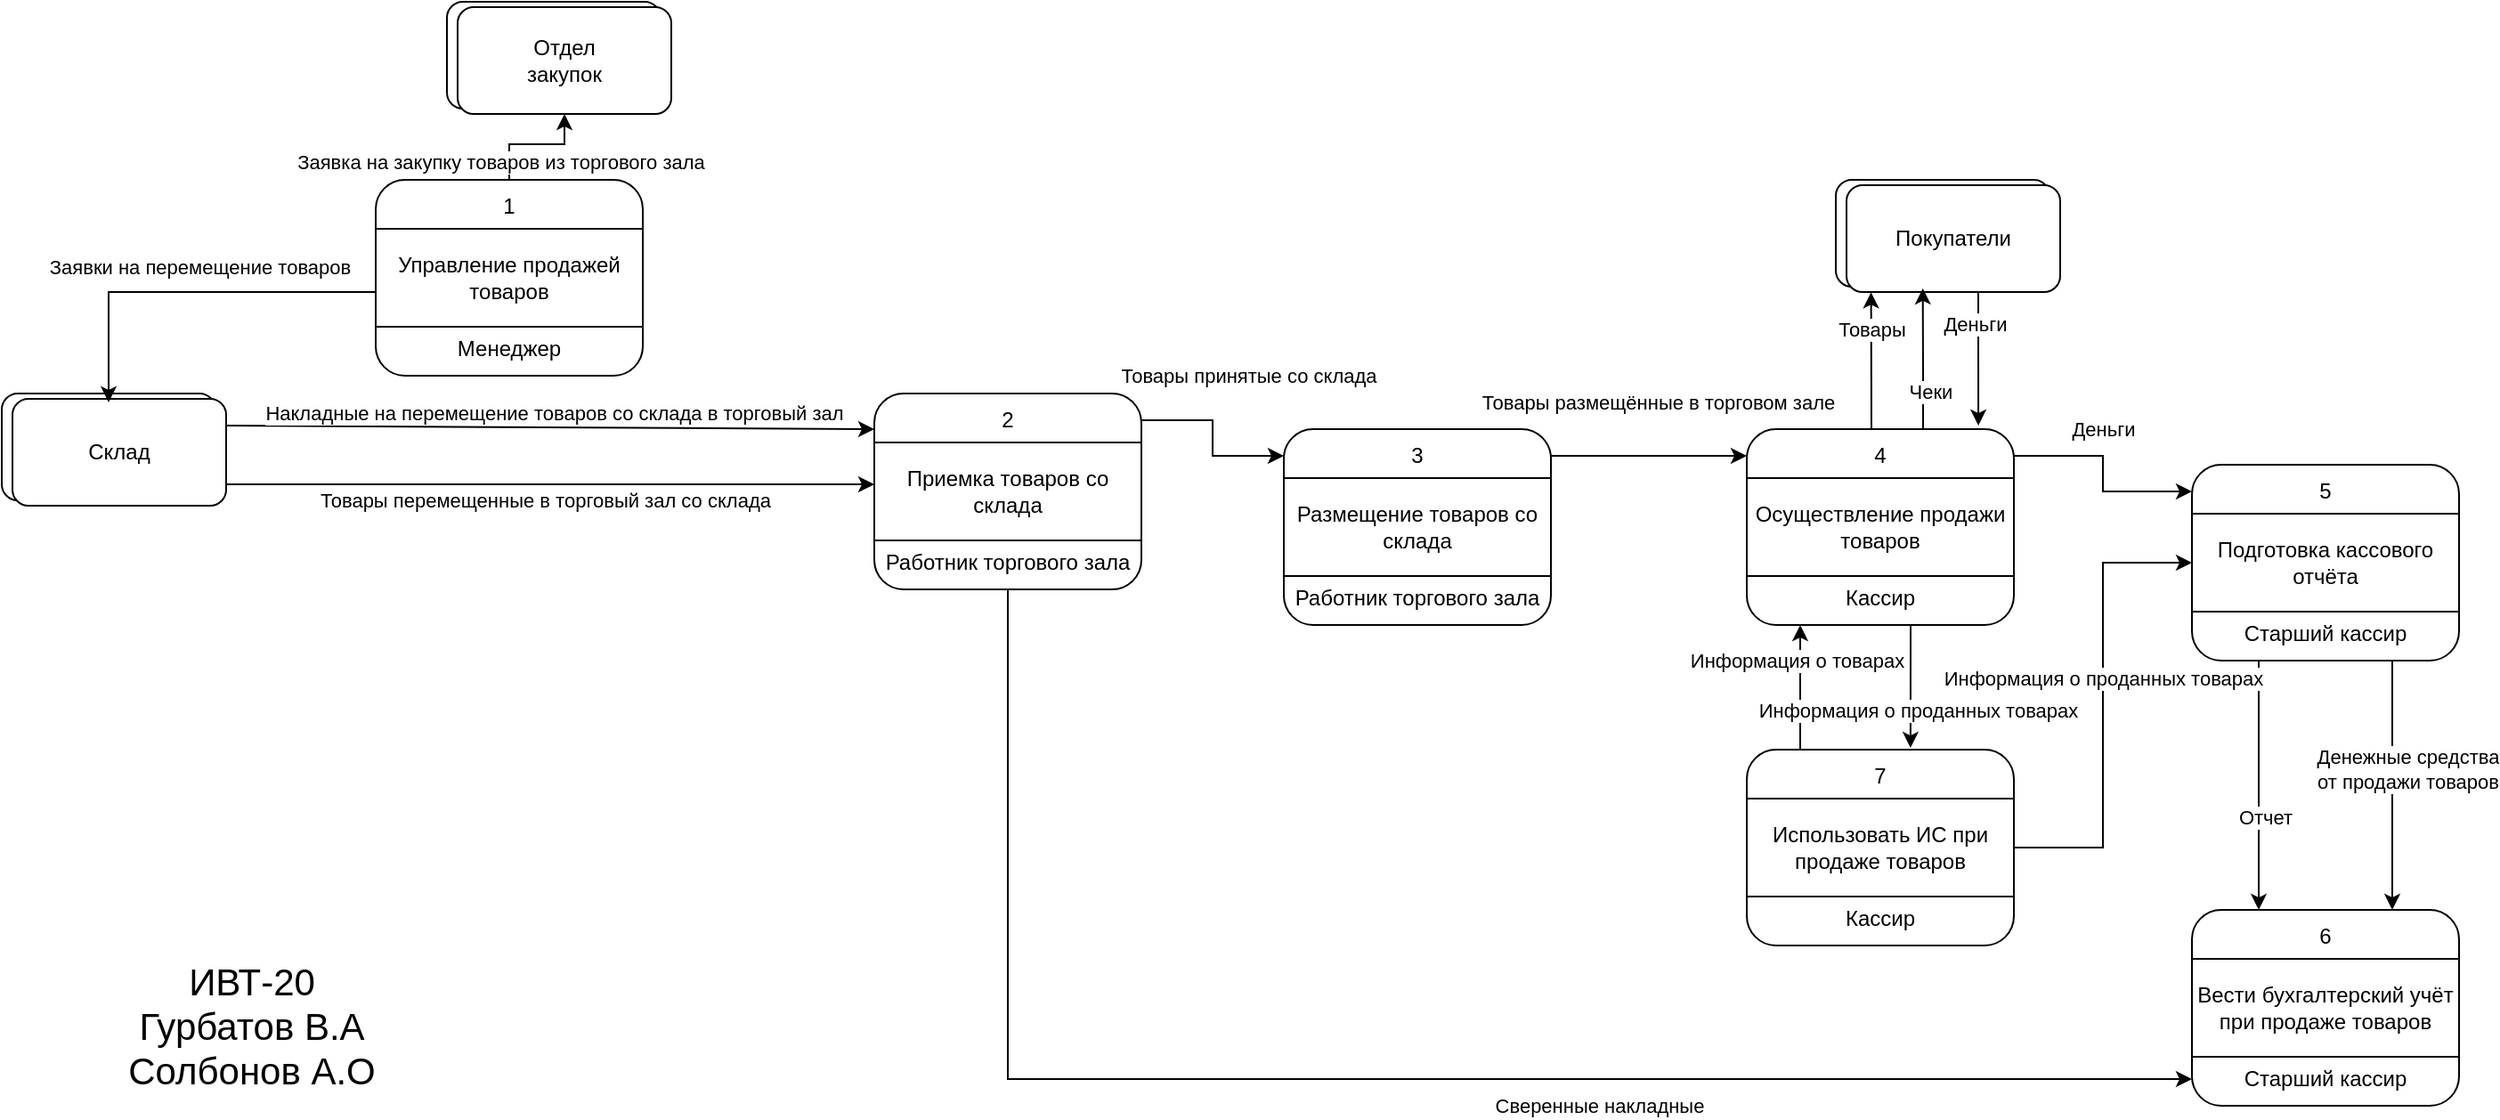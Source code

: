 <mxfile version="23.1.8" type="google">
  <diagram name="Страница — 1" id="NxaLTqeIRAYLlfxEEDLj">
    <mxGraphModel grid="1" page="1" gridSize="10" guides="1" tooltips="1" connect="1" arrows="1" fold="1" pageScale="1" pageWidth="827" pageHeight="1169" math="0" shadow="0">
      <root>
        <mxCell id="0" />
        <mxCell id="1" parent="0" />
        <mxCell id="mNc-NewhYIFfLtUe3BDq-7" value="" style="group" vertex="1" connectable="0" parent="1">
          <mxGeometry x="160" y="110" width="150" height="110" as="geometry" />
        </mxCell>
        <mxCell id="mNc-NewhYIFfLtUe3BDq-1" value="" style="rounded=1;whiteSpace=wrap;html=1;" vertex="1" parent="mNc-NewhYIFfLtUe3BDq-7">
          <mxGeometry width="150" height="110" as="geometry" />
        </mxCell>
        <mxCell id="mNc-NewhYIFfLtUe3BDq-2" value="" style="endArrow=none;html=1;rounded=0;exitX=0;exitY=0.75;exitDx=0;exitDy=0;entryX=1;entryY=0.75;entryDx=0;entryDy=0;strokeWidth=1;jumpSize=6;shadow=0;" edge="1" parent="mNc-NewhYIFfLtUe3BDq-7" source="mNc-NewhYIFfLtUe3BDq-1" target="mNc-NewhYIFfLtUe3BDq-1">
          <mxGeometry width="50" height="50" relative="1" as="geometry">
            <mxPoint y="40" as="sourcePoint" />
            <mxPoint x="120" y="40" as="targetPoint" />
            <Array as="points" />
          </mxGeometry>
        </mxCell>
        <mxCell id="mNc-NewhYIFfLtUe3BDq-3" value="" style="endArrow=none;html=1;rounded=0;exitX=0;exitY=0.25;exitDx=0;exitDy=0;entryX=1;entryY=0.25;entryDx=0;entryDy=0;strokeWidth=1;" edge="1" parent="mNc-NewhYIFfLtUe3BDq-7" source="mNc-NewhYIFfLtUe3BDq-1" target="mNc-NewhYIFfLtUe3BDq-1">
          <mxGeometry width="50" height="50" relative="1" as="geometry">
            <mxPoint x="-20" y="20" as="sourcePoint" />
            <mxPoint x="120" y="20" as="targetPoint" />
          </mxGeometry>
        </mxCell>
        <mxCell id="mNc-NewhYIFfLtUe3BDq-4" value="1" style="text;html=1;align=center;verticalAlign=middle;whiteSpace=wrap;rounded=0;" vertex="1" parent="mNc-NewhYIFfLtUe3BDq-7">
          <mxGeometry width="150" height="30" as="geometry" />
        </mxCell>
        <mxCell id="mNc-NewhYIFfLtUe3BDq-5" value="Управление продажей товаров" style="text;html=1;align=center;verticalAlign=middle;whiteSpace=wrap;rounded=0;" vertex="1" parent="mNc-NewhYIFfLtUe3BDq-7">
          <mxGeometry y="30" width="150" height="50" as="geometry" />
        </mxCell>
        <mxCell id="mNc-NewhYIFfLtUe3BDq-6" value="Менеджер" style="text;html=1;align=center;verticalAlign=middle;whiteSpace=wrap;rounded=0;" vertex="1" parent="mNc-NewhYIFfLtUe3BDq-7">
          <mxGeometry y="80" width="150" height="30" as="geometry" />
        </mxCell>
        <mxCell id="mNc-NewhYIFfLtUe3BDq-12" value="" style="group" vertex="1" connectable="0" parent="1">
          <mxGeometry x="200" y="10" width="126" height="63" as="geometry" />
        </mxCell>
        <mxCell id="mNc-NewhYIFfLtUe3BDq-9" value="" style="rounded=1;whiteSpace=wrap;html=1;" vertex="1" parent="mNc-NewhYIFfLtUe3BDq-12">
          <mxGeometry width="120" height="60" as="geometry" />
        </mxCell>
        <mxCell id="mNc-NewhYIFfLtUe3BDq-10" value="" style="rounded=1;whiteSpace=wrap;html=1;" vertex="1" parent="mNc-NewhYIFfLtUe3BDq-12">
          <mxGeometry x="6" y="3" width="120" height="60" as="geometry" />
        </mxCell>
        <mxCell id="mNc-NewhYIFfLtUe3BDq-11" value="Отдел закупок" style="text;html=1;align=center;verticalAlign=middle;whiteSpace=wrap;rounded=0;" vertex="1" parent="mNc-NewhYIFfLtUe3BDq-12">
          <mxGeometry x="36" y="18" width="60" height="30" as="geometry" />
        </mxCell>
        <mxCell id="mNc-NewhYIFfLtUe3BDq-14" value="" style="group" vertex="1" connectable="0" parent="1">
          <mxGeometry x="440" y="230" width="150" height="110" as="geometry" />
        </mxCell>
        <mxCell id="mNc-NewhYIFfLtUe3BDq-15" value="" style="rounded=1;whiteSpace=wrap;html=1;" vertex="1" parent="mNc-NewhYIFfLtUe3BDq-14">
          <mxGeometry width="150" height="110" as="geometry" />
        </mxCell>
        <mxCell id="mNc-NewhYIFfLtUe3BDq-16" value="" style="endArrow=none;html=1;rounded=0;exitX=0;exitY=0.75;exitDx=0;exitDy=0;entryX=1;entryY=0.75;entryDx=0;entryDy=0;strokeWidth=1;jumpSize=6;shadow=0;" edge="1" parent="mNc-NewhYIFfLtUe3BDq-14" source="mNc-NewhYIFfLtUe3BDq-15" target="mNc-NewhYIFfLtUe3BDq-15">
          <mxGeometry width="50" height="50" relative="1" as="geometry">
            <mxPoint y="40" as="sourcePoint" />
            <mxPoint x="120" y="40" as="targetPoint" />
            <Array as="points" />
          </mxGeometry>
        </mxCell>
        <mxCell id="mNc-NewhYIFfLtUe3BDq-17" value="" style="endArrow=none;html=1;rounded=0;exitX=0;exitY=0.25;exitDx=0;exitDy=0;entryX=1;entryY=0.25;entryDx=0;entryDy=0;strokeWidth=1;" edge="1" parent="mNc-NewhYIFfLtUe3BDq-14" source="mNc-NewhYIFfLtUe3BDq-15" target="mNc-NewhYIFfLtUe3BDq-15">
          <mxGeometry width="50" height="50" relative="1" as="geometry">
            <mxPoint x="-20" y="20" as="sourcePoint" />
            <mxPoint x="120" y="20" as="targetPoint" />
          </mxGeometry>
        </mxCell>
        <mxCell id="mNc-NewhYIFfLtUe3BDq-18" value="2" style="text;html=1;align=center;verticalAlign=middle;whiteSpace=wrap;rounded=0;" vertex="1" parent="mNc-NewhYIFfLtUe3BDq-14">
          <mxGeometry width="150" height="30" as="geometry" />
        </mxCell>
        <mxCell id="mNc-NewhYIFfLtUe3BDq-19" value="Приемка товаров со склада" style="text;html=1;align=center;verticalAlign=middle;whiteSpace=wrap;rounded=0;" vertex="1" parent="mNc-NewhYIFfLtUe3BDq-14">
          <mxGeometry y="30" width="150" height="50" as="geometry" />
        </mxCell>
        <mxCell id="mNc-NewhYIFfLtUe3BDq-20" value="Работник торгового зала" style="text;html=1;align=center;verticalAlign=middle;whiteSpace=wrap;rounded=0;" vertex="1" parent="mNc-NewhYIFfLtUe3BDq-14">
          <mxGeometry y="80" width="150" height="30" as="geometry" />
        </mxCell>
        <mxCell id="mNc-NewhYIFfLtUe3BDq-21" value="" style="group" vertex="1" connectable="0" parent="1">
          <mxGeometry x="670" y="250" width="150" height="110" as="geometry" />
        </mxCell>
        <mxCell id="mNc-NewhYIFfLtUe3BDq-22" value="" style="rounded=1;whiteSpace=wrap;html=1;" vertex="1" parent="mNc-NewhYIFfLtUe3BDq-21">
          <mxGeometry width="150" height="110" as="geometry" />
        </mxCell>
        <mxCell id="mNc-NewhYIFfLtUe3BDq-23" value="" style="endArrow=none;html=1;rounded=0;exitX=0;exitY=0.75;exitDx=0;exitDy=0;entryX=1;entryY=0.75;entryDx=0;entryDy=0;strokeWidth=1;jumpSize=6;shadow=0;" edge="1" parent="mNc-NewhYIFfLtUe3BDq-21" source="mNc-NewhYIFfLtUe3BDq-22" target="mNc-NewhYIFfLtUe3BDq-22">
          <mxGeometry width="50" height="50" relative="1" as="geometry">
            <mxPoint y="40" as="sourcePoint" />
            <mxPoint x="120" y="40" as="targetPoint" />
            <Array as="points" />
          </mxGeometry>
        </mxCell>
        <mxCell id="mNc-NewhYIFfLtUe3BDq-24" value="" style="endArrow=none;html=1;rounded=0;exitX=0;exitY=0.25;exitDx=0;exitDy=0;entryX=1;entryY=0.25;entryDx=0;entryDy=0;strokeWidth=1;" edge="1" parent="mNc-NewhYIFfLtUe3BDq-21" source="mNc-NewhYIFfLtUe3BDq-22" target="mNc-NewhYIFfLtUe3BDq-22">
          <mxGeometry width="50" height="50" relative="1" as="geometry">
            <mxPoint x="-20" y="20" as="sourcePoint" />
            <mxPoint x="120" y="20" as="targetPoint" />
          </mxGeometry>
        </mxCell>
        <mxCell id="mNc-NewhYIFfLtUe3BDq-25" value="3" style="text;html=1;align=center;verticalAlign=middle;whiteSpace=wrap;rounded=0;" vertex="1" parent="mNc-NewhYIFfLtUe3BDq-21">
          <mxGeometry width="150" height="30" as="geometry" />
        </mxCell>
        <mxCell id="mNc-NewhYIFfLtUe3BDq-26" value="Размещение товаров со склада" style="text;html=1;align=center;verticalAlign=middle;whiteSpace=wrap;rounded=0;" vertex="1" parent="mNc-NewhYIFfLtUe3BDq-21">
          <mxGeometry y="30" width="150" height="50" as="geometry" />
        </mxCell>
        <mxCell id="mNc-NewhYIFfLtUe3BDq-27" value="Работник торгового зала" style="text;html=1;align=center;verticalAlign=middle;whiteSpace=wrap;rounded=0;" vertex="1" parent="mNc-NewhYIFfLtUe3BDq-21">
          <mxGeometry y="80" width="150" height="30" as="geometry" />
        </mxCell>
        <mxCell id="mNc-NewhYIFfLtUe3BDq-28" value="" style="group" vertex="1" connectable="0" parent="1">
          <mxGeometry x="930" y="430" width="150" height="110" as="geometry" />
        </mxCell>
        <mxCell id="mNc-NewhYIFfLtUe3BDq-29" value="" style="rounded=1;whiteSpace=wrap;html=1;" vertex="1" parent="mNc-NewhYIFfLtUe3BDq-28">
          <mxGeometry width="150" height="110" as="geometry" />
        </mxCell>
        <mxCell id="mNc-NewhYIFfLtUe3BDq-30" value="" style="endArrow=none;html=1;rounded=0;exitX=0;exitY=0.75;exitDx=0;exitDy=0;entryX=1;entryY=0.75;entryDx=0;entryDy=0;strokeWidth=1;jumpSize=6;shadow=0;" edge="1" parent="mNc-NewhYIFfLtUe3BDq-28" source="mNc-NewhYIFfLtUe3BDq-29" target="mNc-NewhYIFfLtUe3BDq-29">
          <mxGeometry width="50" height="50" relative="1" as="geometry">
            <mxPoint y="40" as="sourcePoint" />
            <mxPoint x="120" y="40" as="targetPoint" />
            <Array as="points" />
          </mxGeometry>
        </mxCell>
        <mxCell id="mNc-NewhYIFfLtUe3BDq-31" value="" style="endArrow=none;html=1;rounded=0;exitX=0;exitY=0.25;exitDx=0;exitDy=0;entryX=1;entryY=0.25;entryDx=0;entryDy=0;strokeWidth=1;" edge="1" parent="mNc-NewhYIFfLtUe3BDq-28" source="mNc-NewhYIFfLtUe3BDq-29" target="mNc-NewhYIFfLtUe3BDq-29">
          <mxGeometry width="50" height="50" relative="1" as="geometry">
            <mxPoint x="-20" y="20" as="sourcePoint" />
            <mxPoint x="120" y="20" as="targetPoint" />
          </mxGeometry>
        </mxCell>
        <mxCell id="mNc-NewhYIFfLtUe3BDq-32" value="7" style="text;html=1;align=center;verticalAlign=middle;whiteSpace=wrap;rounded=0;" vertex="1" parent="mNc-NewhYIFfLtUe3BDq-28">
          <mxGeometry width="150" height="30" as="geometry" />
        </mxCell>
        <mxCell id="mNc-NewhYIFfLtUe3BDq-33" value="Использовать ИС при продаже товаров" style="text;html=1;align=center;verticalAlign=middle;whiteSpace=wrap;rounded=0;" vertex="1" parent="mNc-NewhYIFfLtUe3BDq-28">
          <mxGeometry y="30" width="150" height="50" as="geometry" />
        </mxCell>
        <mxCell id="mNc-NewhYIFfLtUe3BDq-34" value="Кассир" style="text;html=1;align=center;verticalAlign=middle;whiteSpace=wrap;rounded=0;" vertex="1" parent="mNc-NewhYIFfLtUe3BDq-28">
          <mxGeometry y="80" width="150" height="30" as="geometry" />
        </mxCell>
        <mxCell id="mNc-NewhYIFfLtUe3BDq-35" value="" style="group" vertex="1" connectable="0" parent="1">
          <mxGeometry x="1180" y="270" width="150" height="110" as="geometry" />
        </mxCell>
        <mxCell id="mNc-NewhYIFfLtUe3BDq-36" value="" style="rounded=1;whiteSpace=wrap;html=1;" vertex="1" parent="mNc-NewhYIFfLtUe3BDq-35">
          <mxGeometry width="150" height="110" as="geometry" />
        </mxCell>
        <mxCell id="mNc-NewhYIFfLtUe3BDq-37" value="" style="endArrow=none;html=1;rounded=0;exitX=0;exitY=0.75;exitDx=0;exitDy=0;entryX=1;entryY=0.75;entryDx=0;entryDy=0;strokeWidth=1;jumpSize=6;shadow=0;" edge="1" parent="mNc-NewhYIFfLtUe3BDq-35" source="mNc-NewhYIFfLtUe3BDq-36" target="mNc-NewhYIFfLtUe3BDq-36">
          <mxGeometry width="50" height="50" relative="1" as="geometry">
            <mxPoint y="40" as="sourcePoint" />
            <mxPoint x="120" y="40" as="targetPoint" />
            <Array as="points" />
          </mxGeometry>
        </mxCell>
        <mxCell id="mNc-NewhYIFfLtUe3BDq-38" value="" style="endArrow=none;html=1;rounded=0;exitX=0;exitY=0.25;exitDx=0;exitDy=0;entryX=1;entryY=0.25;entryDx=0;entryDy=0;strokeWidth=1;" edge="1" parent="mNc-NewhYIFfLtUe3BDq-35" source="mNc-NewhYIFfLtUe3BDq-36" target="mNc-NewhYIFfLtUe3BDq-36">
          <mxGeometry width="50" height="50" relative="1" as="geometry">
            <mxPoint x="-20" y="20" as="sourcePoint" />
            <mxPoint x="120" y="20" as="targetPoint" />
          </mxGeometry>
        </mxCell>
        <mxCell id="mNc-NewhYIFfLtUe3BDq-39" value="5" style="text;html=1;align=center;verticalAlign=middle;whiteSpace=wrap;rounded=0;" vertex="1" parent="mNc-NewhYIFfLtUe3BDq-35">
          <mxGeometry width="150" height="30" as="geometry" />
        </mxCell>
        <mxCell id="mNc-NewhYIFfLtUe3BDq-40" value="Подготовка кассового отчёта" style="text;html=1;align=center;verticalAlign=middle;whiteSpace=wrap;rounded=0;" vertex="1" parent="mNc-NewhYIFfLtUe3BDq-35">
          <mxGeometry y="30" width="150" height="50" as="geometry" />
        </mxCell>
        <mxCell id="mNc-NewhYIFfLtUe3BDq-41" value="Старший кассир" style="text;html=1;align=center;verticalAlign=middle;whiteSpace=wrap;rounded=0;" vertex="1" parent="mNc-NewhYIFfLtUe3BDq-35">
          <mxGeometry y="80" width="150" height="30" as="geometry" />
        </mxCell>
        <mxCell id="mNc-NewhYIFfLtUe3BDq-42" value="" style="group" vertex="1" connectable="0" parent="1">
          <mxGeometry x="1180" y="520" width="150" height="110" as="geometry" />
        </mxCell>
        <mxCell id="mNc-NewhYIFfLtUe3BDq-43" value="" style="rounded=1;whiteSpace=wrap;html=1;" vertex="1" parent="mNc-NewhYIFfLtUe3BDq-42">
          <mxGeometry width="150" height="110" as="geometry" />
        </mxCell>
        <mxCell id="mNc-NewhYIFfLtUe3BDq-44" value="" style="endArrow=none;html=1;rounded=0;exitX=0;exitY=0.75;exitDx=0;exitDy=0;entryX=1;entryY=0.75;entryDx=0;entryDy=0;strokeWidth=1;jumpSize=6;shadow=0;" edge="1" parent="mNc-NewhYIFfLtUe3BDq-42" source="mNc-NewhYIFfLtUe3BDq-43" target="mNc-NewhYIFfLtUe3BDq-43">
          <mxGeometry width="50" height="50" relative="1" as="geometry">
            <mxPoint y="40" as="sourcePoint" />
            <mxPoint x="120" y="40" as="targetPoint" />
            <Array as="points" />
          </mxGeometry>
        </mxCell>
        <mxCell id="mNc-NewhYIFfLtUe3BDq-45" value="" style="endArrow=none;html=1;rounded=0;exitX=0;exitY=0.25;exitDx=0;exitDy=0;entryX=1;entryY=0.25;entryDx=0;entryDy=0;strokeWidth=1;" edge="1" parent="mNc-NewhYIFfLtUe3BDq-42" source="mNc-NewhYIFfLtUe3BDq-43" target="mNc-NewhYIFfLtUe3BDq-43">
          <mxGeometry width="50" height="50" relative="1" as="geometry">
            <mxPoint x="-20" y="20" as="sourcePoint" />
            <mxPoint x="120" y="20" as="targetPoint" />
          </mxGeometry>
        </mxCell>
        <mxCell id="mNc-NewhYIFfLtUe3BDq-46" value="6" style="text;html=1;align=center;verticalAlign=middle;whiteSpace=wrap;rounded=0;" vertex="1" parent="mNc-NewhYIFfLtUe3BDq-42">
          <mxGeometry width="150" height="30" as="geometry" />
        </mxCell>
        <mxCell id="mNc-NewhYIFfLtUe3BDq-47" value="Вести бухгалтерский учёт при продаже товаров" style="text;html=1;align=center;verticalAlign=middle;whiteSpace=wrap;rounded=0;" vertex="1" parent="mNc-NewhYIFfLtUe3BDq-42">
          <mxGeometry y="30" width="150" height="50" as="geometry" />
        </mxCell>
        <mxCell id="mNc-NewhYIFfLtUe3BDq-48" value="Старший кассир" style="text;html=1;align=center;verticalAlign=middle;whiteSpace=wrap;rounded=0;" vertex="1" parent="mNc-NewhYIFfLtUe3BDq-42">
          <mxGeometry y="80" width="150" height="30" as="geometry" />
        </mxCell>
        <mxCell id="mNc-NewhYIFfLtUe3BDq-49" value="" style="group" vertex="1" connectable="0" parent="1">
          <mxGeometry x="930" y="250" width="150" height="110" as="geometry" />
        </mxCell>
        <mxCell id="mNc-NewhYIFfLtUe3BDq-50" value="" style="rounded=1;whiteSpace=wrap;html=1;" vertex="1" parent="mNc-NewhYIFfLtUe3BDq-49">
          <mxGeometry width="150" height="110" as="geometry" />
        </mxCell>
        <mxCell id="mNc-NewhYIFfLtUe3BDq-51" value="" style="endArrow=none;html=1;rounded=0;exitX=0;exitY=0.75;exitDx=0;exitDy=0;entryX=1;entryY=0.75;entryDx=0;entryDy=0;strokeWidth=1;jumpSize=6;shadow=0;" edge="1" parent="mNc-NewhYIFfLtUe3BDq-49" source="mNc-NewhYIFfLtUe3BDq-50" target="mNc-NewhYIFfLtUe3BDq-50">
          <mxGeometry width="50" height="50" relative="1" as="geometry">
            <mxPoint y="40" as="sourcePoint" />
            <mxPoint x="120" y="40" as="targetPoint" />
            <Array as="points" />
          </mxGeometry>
        </mxCell>
        <mxCell id="mNc-NewhYIFfLtUe3BDq-52" value="" style="endArrow=none;html=1;rounded=0;exitX=0;exitY=0.25;exitDx=0;exitDy=0;entryX=1;entryY=0.25;entryDx=0;entryDy=0;strokeWidth=1;" edge="1" parent="mNc-NewhYIFfLtUe3BDq-49" source="mNc-NewhYIFfLtUe3BDq-50" target="mNc-NewhYIFfLtUe3BDq-50">
          <mxGeometry width="50" height="50" relative="1" as="geometry">
            <mxPoint x="-20" y="20" as="sourcePoint" />
            <mxPoint x="120" y="20" as="targetPoint" />
          </mxGeometry>
        </mxCell>
        <mxCell id="mNc-NewhYIFfLtUe3BDq-53" value="4" style="text;html=1;align=center;verticalAlign=middle;whiteSpace=wrap;rounded=0;" vertex="1" parent="mNc-NewhYIFfLtUe3BDq-49">
          <mxGeometry width="150" height="30" as="geometry" />
        </mxCell>
        <mxCell id="mNc-NewhYIFfLtUe3BDq-54" value="Осуществление продажи товаров" style="text;html=1;align=center;verticalAlign=middle;whiteSpace=wrap;rounded=0;" vertex="1" parent="mNc-NewhYIFfLtUe3BDq-49">
          <mxGeometry y="30" width="150" height="50" as="geometry" />
        </mxCell>
        <mxCell id="mNc-NewhYIFfLtUe3BDq-55" value="Кассир" style="text;html=1;align=center;verticalAlign=middle;whiteSpace=wrap;rounded=0;" vertex="1" parent="mNc-NewhYIFfLtUe3BDq-49">
          <mxGeometry y="80" width="150" height="30" as="geometry" />
        </mxCell>
        <mxCell id="mNc-NewhYIFfLtUe3BDq-56" value="" style="group" vertex="1" connectable="0" parent="1">
          <mxGeometry x="-50" y="230" width="126" height="63" as="geometry" />
        </mxCell>
        <mxCell id="mNc-NewhYIFfLtUe3BDq-57" value="" style="rounded=1;whiteSpace=wrap;html=1;" vertex="1" parent="mNc-NewhYIFfLtUe3BDq-56">
          <mxGeometry width="120" height="60" as="geometry" />
        </mxCell>
        <mxCell id="mNc-NewhYIFfLtUe3BDq-58" value="" style="rounded=1;whiteSpace=wrap;html=1;" vertex="1" parent="mNc-NewhYIFfLtUe3BDq-56">
          <mxGeometry x="6" y="3" width="120" height="60" as="geometry" />
        </mxCell>
        <mxCell id="mNc-NewhYIFfLtUe3BDq-59" value="Склад" style="text;html=1;align=center;verticalAlign=middle;whiteSpace=wrap;rounded=0;" vertex="1" parent="mNc-NewhYIFfLtUe3BDq-56">
          <mxGeometry x="36" y="18" width="60" height="30" as="geometry" />
        </mxCell>
        <mxCell id="mNc-NewhYIFfLtUe3BDq-62" style="edgeStyle=orthogonalEdgeStyle;rounded=0;orthogonalLoop=1;jettySize=auto;html=1;entryX=0.442;entryY=0.033;entryDx=0;entryDy=0;entryPerimeter=0;" edge="1" parent="1" source="mNc-NewhYIFfLtUe3BDq-5" target="mNc-NewhYIFfLtUe3BDq-58">
          <mxGeometry relative="1" as="geometry">
            <Array as="points">
              <mxPoint x="10" y="173" />
              <mxPoint x="10" y="235" />
            </Array>
          </mxGeometry>
        </mxCell>
        <mxCell id="mNc-NewhYIFfLtUe3BDq-63" value="Заявки на перемещение товаров" style="edgeLabel;html=1;align=center;verticalAlign=middle;resizable=0;points=[];" vertex="1" connectable="0" parent="mNc-NewhYIFfLtUe3BDq-62">
          <mxGeometry x="0.469" y="-3" relative="1" as="geometry">
            <mxPoint x="54" y="-21" as="offset" />
          </mxGeometry>
        </mxCell>
        <mxCell id="mNc-NewhYIFfLtUe3BDq-65" style="edgeStyle=orthogonalEdgeStyle;rounded=0;orthogonalLoop=1;jettySize=auto;html=1;" edge="1" parent="1" source="mNc-NewhYIFfLtUe3BDq-4" target="mNc-NewhYIFfLtUe3BDq-10">
          <mxGeometry relative="1" as="geometry" />
        </mxCell>
        <mxCell id="mNc-NewhYIFfLtUe3BDq-66" value="Заявка на закупку товаров из торгового зала" style="edgeLabel;html=1;align=center;verticalAlign=middle;resizable=0;points=[];" vertex="1" connectable="0" parent="mNc-NewhYIFfLtUe3BDq-65">
          <mxGeometry x="0.118" y="4" relative="1" as="geometry">
            <mxPoint x="-23" y="14" as="offset" />
          </mxGeometry>
        </mxCell>
        <mxCell id="mNc-NewhYIFfLtUe3BDq-67" style="rounded=0;orthogonalLoop=1;jettySize=auto;html=1;entryX=0;entryY=0.667;entryDx=0;entryDy=0;entryPerimeter=0;exitX=1;exitY=0.25;exitDx=0;exitDy=0;" edge="1" parent="1" source="mNc-NewhYIFfLtUe3BDq-58" target="mNc-NewhYIFfLtUe3BDq-18">
          <mxGeometry relative="1" as="geometry">
            <mxPoint x="80" y="250" as="sourcePoint" />
            <mxPoint x="430" y="250" as="targetPoint" />
          </mxGeometry>
        </mxCell>
        <mxCell id="mNc-NewhYIFfLtUe3BDq-68" value="Накладные на перемещение товаров со склада в торговый зал" style="edgeLabel;html=1;align=center;verticalAlign=middle;resizable=0;points=[];" vertex="1" connectable="0" parent="mNc-NewhYIFfLtUe3BDq-67">
          <mxGeometry x="-0.719" y="2" relative="1" as="geometry">
            <mxPoint x="133" y="-6" as="offset" />
          </mxGeometry>
        </mxCell>
        <mxCell id="p_IXDfmPmcYZXcDdqipp-5" style="edgeStyle=orthogonalEdgeStyle;rounded=0;orthogonalLoop=1;jettySize=auto;html=1;exitX=0.5;exitY=1;exitDx=0;exitDy=0;entryX=0;entryY=0.5;entryDx=0;entryDy=0;" edge="1" parent="1" source="mNc-NewhYIFfLtUe3BDq-20" target="mNc-NewhYIFfLtUe3BDq-48">
          <mxGeometry relative="1" as="geometry" />
        </mxCell>
        <mxCell id="p_IXDfmPmcYZXcDdqipp-6" value="Сверенные накладные" style="edgeLabel;html=1;align=center;verticalAlign=middle;resizable=0;points=[];" connectable="0" vertex="1" parent="p_IXDfmPmcYZXcDdqipp-5">
          <mxGeometry x="0.29" relative="1" as="geometry">
            <mxPoint y="15" as="offset" />
          </mxGeometry>
        </mxCell>
        <mxCell id="p_IXDfmPmcYZXcDdqipp-7" style="edgeStyle=orthogonalEdgeStyle;rounded=0;orthogonalLoop=1;jettySize=auto;html=1;exitX=1;exitY=0.5;exitDx=0;exitDy=0;entryX=0;entryY=0.5;entryDx=0;entryDy=0;" edge="1" parent="1" source="mNc-NewhYIFfLtUe3BDq-18" target="mNc-NewhYIFfLtUe3BDq-25">
          <mxGeometry relative="1" as="geometry" />
        </mxCell>
        <mxCell id="p_IXDfmPmcYZXcDdqipp-8" value="Товары принятые со склада" style="edgeLabel;html=1;align=center;verticalAlign=middle;resizable=0;points=[];" connectable="0" vertex="1" parent="p_IXDfmPmcYZXcDdqipp-7">
          <mxGeometry x="-0.4" y="1" relative="1" as="geometry">
            <mxPoint x="30" y="-24" as="offset" />
          </mxGeometry>
        </mxCell>
        <mxCell id="mNc-NewhYIFfLtUe3BDq-69" style="rounded=0;orthogonalLoop=1;jettySize=auto;html=1;edgeStyle=orthogonalEdgeStyle;exitX=1;exitY=0.783;exitDx=0;exitDy=0;exitPerimeter=0;" edge="1" parent="1" source="mNc-NewhYIFfLtUe3BDq-58">
          <mxGeometry relative="1" as="geometry">
            <mxPoint x="80" y="280" as="sourcePoint" />
            <mxPoint x="440" y="281" as="targetPoint" />
            <Array as="points">
              <mxPoint x="76" y="281" />
            </Array>
          </mxGeometry>
        </mxCell>
        <mxCell id="mNc-NewhYIFfLtUe3BDq-71" value="Товары перемещенные в торговый зал со склада" style="edgeLabel;html=1;align=center;verticalAlign=middle;resizable=0;points=[];" vertex="1" connectable="0" parent="mNc-NewhYIFfLtUe3BDq-69">
          <mxGeometry x="-0.312" relative="1" as="geometry">
            <mxPoint x="54" y="9" as="offset" />
          </mxGeometry>
        </mxCell>
        <mxCell id="p_IXDfmPmcYZXcDdqipp-9" style="edgeStyle=orthogonalEdgeStyle;rounded=0;orthogonalLoop=1;jettySize=auto;html=1;exitX=1;exitY=0.5;exitDx=0;exitDy=0;entryX=0;entryY=0.5;entryDx=0;entryDy=0;" edge="1" parent="1" source="mNc-NewhYIFfLtUe3BDq-25" target="mNc-NewhYIFfLtUe3BDq-53">
          <mxGeometry relative="1" as="geometry" />
        </mxCell>
        <mxCell id="p_IXDfmPmcYZXcDdqipp-10" value="Товары размещённые в торговом зале" style="edgeLabel;html=1;align=center;verticalAlign=middle;resizable=0;points=[];" connectable="0" vertex="1" parent="p_IXDfmPmcYZXcDdqipp-9">
          <mxGeometry x="0.091" y="-2" relative="1" as="geometry">
            <mxPoint y="-32" as="offset" />
          </mxGeometry>
        </mxCell>
        <mxCell id="p_IXDfmPmcYZXcDdqipp-11" style="edgeStyle=orthogonalEdgeStyle;rounded=0;orthogonalLoop=1;jettySize=auto;html=1;exitX=1;exitY=0.5;exitDx=0;exitDy=0;entryX=0;entryY=0.5;entryDx=0;entryDy=0;" edge="1" parent="1" source="mNc-NewhYIFfLtUe3BDq-53" target="mNc-NewhYIFfLtUe3BDq-39">
          <mxGeometry relative="1" as="geometry" />
        </mxCell>
        <mxCell id="p_IXDfmPmcYZXcDdqipp-12" value="Деньги" style="edgeLabel;html=1;align=center;verticalAlign=middle;resizable=0;points=[];" connectable="0" vertex="1" parent="p_IXDfmPmcYZXcDdqipp-11">
          <mxGeometry x="-0.333" y="-1" relative="1" as="geometry">
            <mxPoint x="10" y="-16" as="offset" />
          </mxGeometry>
        </mxCell>
        <mxCell id="mNc-NewhYIFfLtUe3BDq-72" style="edgeStyle=orthogonalEdgeStyle;rounded=0;orthogonalLoop=1;jettySize=auto;html=1;" edge="1" parent="1" source="mNc-NewhYIFfLtUe3BDq-32" target="mNc-NewhYIFfLtUe3BDq-55">
          <mxGeometry relative="1" as="geometry">
            <Array as="points">
              <mxPoint x="960" y="380" />
              <mxPoint x="960" y="380" />
            </Array>
          </mxGeometry>
        </mxCell>
        <mxCell id="mNc-NewhYIFfLtUe3BDq-74" value="Информация о товарах" style="edgeLabel;html=1;align=center;verticalAlign=middle;resizable=0;points=[];" vertex="1" connectable="0" parent="mNc-NewhYIFfLtUe3BDq-72">
          <mxGeometry x="0.05" y="2" relative="1" as="geometry">
            <mxPoint y="-13" as="offset" />
          </mxGeometry>
        </mxCell>
        <mxCell id="mNc-NewhYIFfLtUe3BDq-73" style="edgeStyle=orthogonalEdgeStyle;rounded=0;orthogonalLoop=1;jettySize=auto;html=1;entryX=0.613;entryY=-0.033;entryDx=0;entryDy=0;entryPerimeter=0;" edge="1" parent="1" source="mNc-NewhYIFfLtUe3BDq-55" target="mNc-NewhYIFfLtUe3BDq-32">
          <mxGeometry relative="1" as="geometry">
            <Array as="points">
              <mxPoint x="1022" y="370" />
              <mxPoint x="1022" y="370" />
            </Array>
          </mxGeometry>
        </mxCell>
        <mxCell id="mNc-NewhYIFfLtUe3BDq-75" value="Информация о проданных товарах" style="edgeLabel;html=1;align=center;verticalAlign=middle;resizable=0;points=[];" vertex="1" connectable="0" parent="mNc-NewhYIFfLtUe3BDq-73">
          <mxGeometry x="0.391" y="4" relative="1" as="geometry">
            <mxPoint as="offset" />
          </mxGeometry>
        </mxCell>
        <mxCell id="p_IXDfmPmcYZXcDdqipp-15" style="edgeStyle=orthogonalEdgeStyle;rounded=0;orthogonalLoop=1;jettySize=auto;html=1;exitX=0.75;exitY=1;exitDx=0;exitDy=0;entryX=0.75;entryY=0;entryDx=0;entryDy=0;" edge="1" parent="1" source="mNc-NewhYIFfLtUe3BDq-41" target="mNc-NewhYIFfLtUe3BDq-46">
          <mxGeometry relative="1" as="geometry" />
        </mxCell>
        <mxCell id="p_IXDfmPmcYZXcDdqipp-16" value="Денежные средства&lt;br&gt;от продажи товаров" style="edgeLabel;html=1;align=center;verticalAlign=middle;resizable=0;points=[];" connectable="0" vertex="1" parent="p_IXDfmPmcYZXcDdqipp-15">
          <mxGeometry x="-0.125" relative="1" as="geometry">
            <mxPoint x="8" y="-1" as="offset" />
          </mxGeometry>
        </mxCell>
        <mxCell id="p_IXDfmPmcYZXcDdqipp-17" style="edgeStyle=orthogonalEdgeStyle;rounded=0;orthogonalLoop=1;jettySize=auto;html=1;exitX=0.25;exitY=1;exitDx=0;exitDy=0;entryX=0.25;entryY=0;entryDx=0;entryDy=0;" edge="1" parent="1" source="mNc-NewhYIFfLtUe3BDq-41" target="mNc-NewhYIFfLtUe3BDq-46">
          <mxGeometry relative="1" as="geometry" />
        </mxCell>
        <mxCell id="p_IXDfmPmcYZXcDdqipp-18" value="Отчет" style="edgeLabel;html=1;align=center;verticalAlign=middle;resizable=0;points=[];" connectable="0" vertex="1" parent="p_IXDfmPmcYZXcDdqipp-17">
          <mxGeometry x="-0.025" y="-1" relative="1" as="geometry">
            <mxPoint x="4" y="19" as="offset" />
          </mxGeometry>
        </mxCell>
        <mxCell id="mNc-NewhYIFfLtUe3BDq-76" style="edgeStyle=orthogonalEdgeStyle;rounded=0;orthogonalLoop=1;jettySize=auto;html=1;entryX=0;entryY=0.5;entryDx=0;entryDy=0;" edge="1" parent="1" source="mNc-NewhYIFfLtUe3BDq-33" target="mNc-NewhYIFfLtUe3BDq-40">
          <mxGeometry relative="1" as="geometry" />
        </mxCell>
        <mxCell id="mNc-NewhYIFfLtUe3BDq-77" value="Информация о проданных товарах" style="edgeLabel;html=1;align=center;verticalAlign=middle;resizable=0;points=[];" vertex="1" connectable="0" parent="mNc-NewhYIFfLtUe3BDq-76">
          <mxGeometry x="0.377" relative="1" as="geometry">
            <mxPoint y="34" as="offset" />
          </mxGeometry>
        </mxCell>
        <mxCell id="mNc-NewhYIFfLtUe3BDq-78" value="" style="group" vertex="1" connectable="0" parent="1">
          <mxGeometry x="980" y="110" width="126" height="63" as="geometry" />
        </mxCell>
        <mxCell id="mNc-NewhYIFfLtUe3BDq-79" value="" style="rounded=1;whiteSpace=wrap;html=1;" vertex="1" parent="mNc-NewhYIFfLtUe3BDq-78">
          <mxGeometry width="120" height="60" as="geometry" />
        </mxCell>
        <mxCell id="mNc-NewhYIFfLtUe3BDq-80" value="" style="rounded=1;whiteSpace=wrap;html=1;" vertex="1" parent="mNc-NewhYIFfLtUe3BDq-78">
          <mxGeometry x="6" y="3" width="120" height="60" as="geometry" />
        </mxCell>
        <mxCell id="mNc-NewhYIFfLtUe3BDq-81" value="Покупатели" style="text;html=1;align=center;verticalAlign=middle;whiteSpace=wrap;rounded=0;" vertex="1" parent="mNc-NewhYIFfLtUe3BDq-78">
          <mxGeometry x="36" y="18" width="60" height="30" as="geometry" />
        </mxCell>
        <mxCell id="mNc-NewhYIFfLtUe3BDq-83" style="rounded=0;orthogonalLoop=1;jettySize=auto;html=1;entryX=0.115;entryY=1.003;entryDx=0;entryDy=0;entryPerimeter=0;" edge="1" parent="1" target="mNc-NewhYIFfLtUe3BDq-80">
          <mxGeometry relative="1" as="geometry">
            <mxPoint x="1000" y="250" as="sourcePoint" />
          </mxGeometry>
        </mxCell>
        <mxCell id="mNc-NewhYIFfLtUe3BDq-84" value="Товары" style="edgeLabel;html=1;align=center;verticalAlign=middle;resizable=0;points=[];" vertex="1" connectable="0" parent="mNc-NewhYIFfLtUe3BDq-83">
          <mxGeometry x="0.462" relative="1" as="geometry">
            <mxPoint as="offset" />
          </mxGeometry>
        </mxCell>
        <mxCell id="mNc-NewhYIFfLtUe3BDq-85" style="edgeStyle=orthogonalEdgeStyle;rounded=0;orthogonalLoop=1;jettySize=auto;html=1;entryX=0.357;entryY=0.966;entryDx=0;entryDy=0;entryPerimeter=0;" edge="1" parent="1" source="mNc-NewhYIFfLtUe3BDq-53" target="mNc-NewhYIFfLtUe3BDq-80">
          <mxGeometry relative="1" as="geometry">
            <Array as="points">
              <mxPoint x="1029" y="220" />
              <mxPoint x="1029" y="220" />
            </Array>
          </mxGeometry>
        </mxCell>
        <mxCell id="mNc-NewhYIFfLtUe3BDq-86" value="Чеки" style="edgeLabel;html=1;align=center;verticalAlign=middle;resizable=0;points=[];" vertex="1" connectable="0" parent="mNc-NewhYIFfLtUe3BDq-85">
          <mxGeometry x="-0.47" y="-4" relative="1" as="geometry">
            <mxPoint as="offset" />
          </mxGeometry>
        </mxCell>
        <mxCell id="mNc-NewhYIFfLtUe3BDq-87" style="edgeStyle=orthogonalEdgeStyle;rounded=0;orthogonalLoop=1;jettySize=auto;html=1;entryX=0.867;entryY=-0.067;entryDx=0;entryDy=0;entryPerimeter=0;" edge="1" parent="1" source="mNc-NewhYIFfLtUe3BDq-80" target="mNc-NewhYIFfLtUe3BDq-53">
          <mxGeometry relative="1" as="geometry">
            <Array as="points">
              <mxPoint x="1060" y="190" />
              <mxPoint x="1060" y="190" />
            </Array>
          </mxGeometry>
        </mxCell>
        <mxCell id="mNc-NewhYIFfLtUe3BDq-88" value="Деньги" style="edgeLabel;html=1;align=center;verticalAlign=middle;resizable=0;points=[];" vertex="1" connectable="0" parent="mNc-NewhYIFfLtUe3BDq-87">
          <mxGeometry x="-0.53" y="-2" relative="1" as="geometry">
            <mxPoint as="offset" />
          </mxGeometry>
        </mxCell>
        <mxCell id="0qCFRsaWBN6J11L54tz3-1" value="ИВТ-20&lt;br style=&quot;font-size: 21px;&quot;&gt;Гурбатов В.А&lt;br style=&quot;font-size: 21px;&quot;&gt;Солбонов А.О" style="text;html=1;align=center;verticalAlign=middle;resizable=0;points=[];autosize=1;strokeColor=none;fillColor=none;fontSize=21;" vertex="1" parent="1">
          <mxGeometry x="15" y="540" width="150" height="90" as="geometry" />
        </mxCell>
      </root>
    </mxGraphModel>
  </diagram>
</mxfile>
